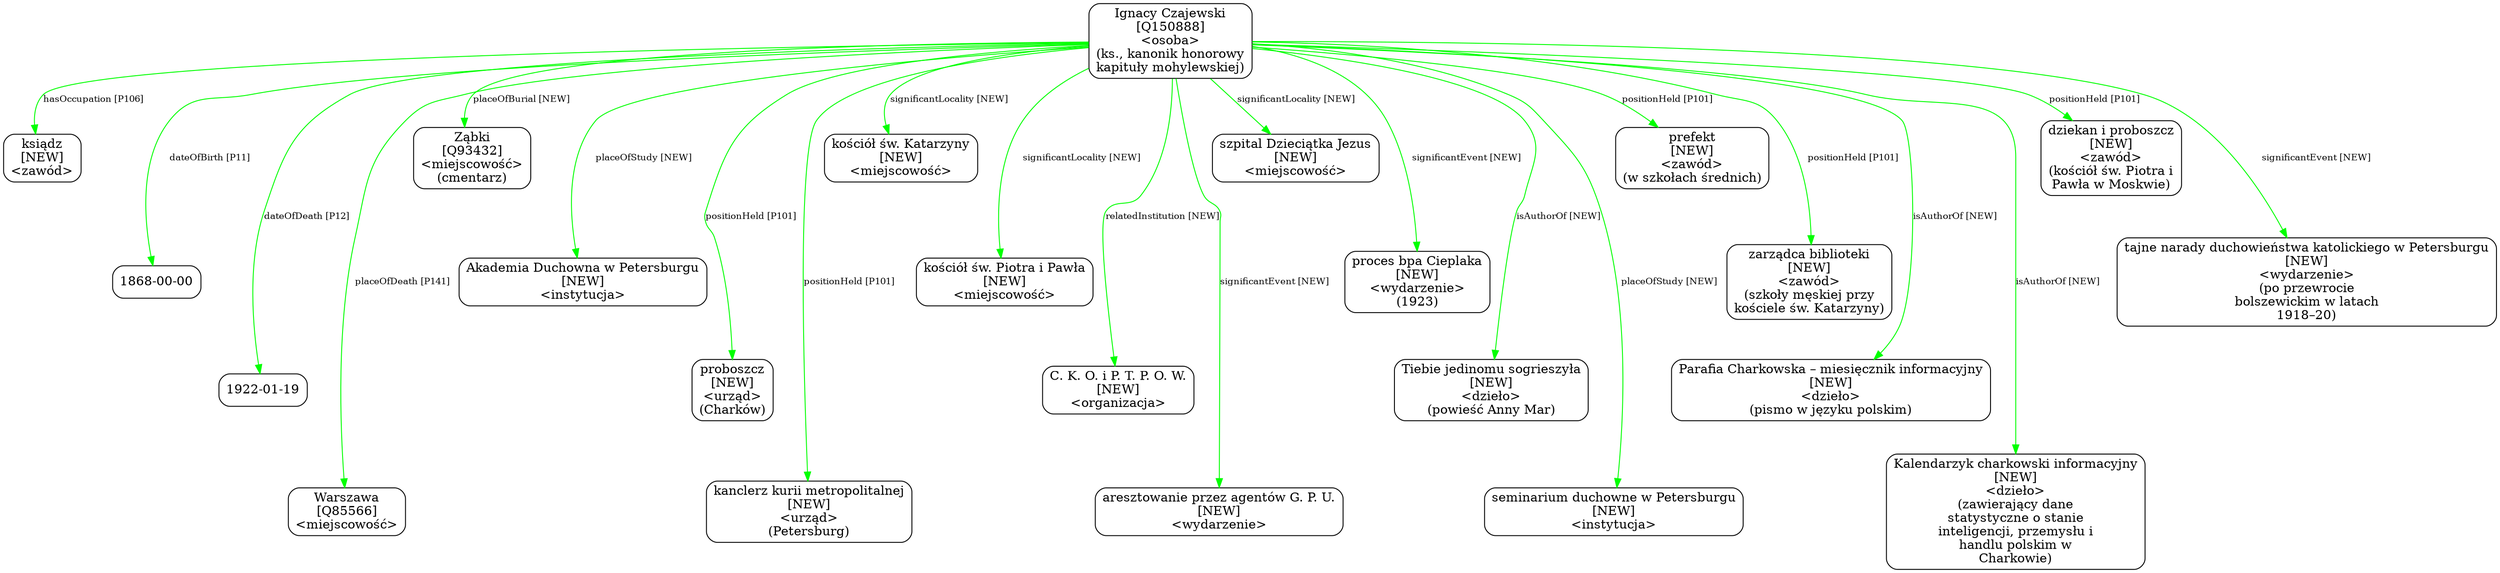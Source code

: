 digraph {
	node [shape=box,
		style=rounded
	];
	edge [fontsize=10];
	"Ignacy Czajewski
[Q150888]
<osoba>
(ks., kanonik honorowy
kapituły mohylewskiej)"	[color=black,
		label="Ignacy Czajewski
[Q150888]
<osoba>
(ks., kanonik honorowy
kapituły mohylewskiej)"];
	"Ignacy Czajewski
[Q150888]
<osoba>
(ks., kanonik honorowy
kapituły mohylewskiej)" -> "ksiądz
[NEW]
<zawód>"	[color=green,
		label="hasOccupation [P106]",
		minlen=1];
	"Ignacy Czajewski
[Q150888]
<osoba>
(ks., kanonik honorowy
kapituły mohylewskiej)" -> "1868-00-00"	[color=green,
		label="dateOfBirth [P11]",
		minlen=2];
	"Ignacy Czajewski
[Q150888]
<osoba>
(ks., kanonik honorowy
kapituły mohylewskiej)" -> "1922-01-19"	[color=green,
		label="dateOfDeath [P12]",
		minlen=3];
	"Ignacy Czajewski
[Q150888]
<osoba>
(ks., kanonik honorowy
kapituły mohylewskiej)" -> "Warszawa
[Q85566]
<miejscowość>"	[color=green,
		label="placeOfDeath [P141]",
		minlen=4];
	"Ignacy Czajewski
[Q150888]
<osoba>
(ks., kanonik honorowy
kapituły mohylewskiej)" -> "Ząbki
[Q93432]
<miejscowość>
(cmentarz)"	[color=green,
		label="placeOfBurial [NEW]",
		minlen=1];
	"Ignacy Czajewski
[Q150888]
<osoba>
(ks., kanonik honorowy
kapituły mohylewskiej)" -> "Akademia Duchowna w Petersburgu
[NEW]
<instytucja>"	[color=green,
		label="placeOfStudy [NEW]",
		minlen=2];
	"Ignacy Czajewski
[Q150888]
<osoba>
(ks., kanonik honorowy
kapituły mohylewskiej)" -> "proboszcz
[NEW]
<urząd>
(Charków)"	[color=green,
		label="positionHeld [P101]",
		minlen=3];
	"Ignacy Czajewski
[Q150888]
<osoba>
(ks., kanonik honorowy
kapituły mohylewskiej)" -> "kanclerz kurii metropolitalnej
[NEW]
<urząd>
(Petersburg)"	[color=green,
		label="positionHeld [P101]",
		minlen=4];
	"Ignacy Czajewski
[Q150888]
<osoba>
(ks., kanonik honorowy
kapituły mohylewskiej)" -> "kościół św. Katarzyny
[NEW]
<miejscowość>"	[color=green,
		label="significantLocality [NEW]",
		minlen=1];
	"Ignacy Czajewski
[Q150888]
<osoba>
(ks., kanonik honorowy
kapituły mohylewskiej)" -> "kościół św. Piotra i Pawła
[NEW]
<miejscowość>"	[color=green,
		label="significantLocality [NEW]",
		minlen=2];
	"Ignacy Czajewski
[Q150888]
<osoba>
(ks., kanonik honorowy
kapituły mohylewskiej)" -> "C. K. O. i P. T. P. O. W.
[NEW]
<organizacja>"	[color=green,
		label="relatedInstitution [NEW]",
		minlen=3];
	"Ignacy Czajewski
[Q150888]
<osoba>
(ks., kanonik honorowy
kapituły mohylewskiej)" -> "aresztowanie przez agentów G. P. U.
[NEW]
<wydarzenie>"	[color=green,
		label="significantEvent [NEW]",
		minlen=4];
	"Ignacy Czajewski
[Q150888]
<osoba>
(ks., kanonik honorowy
kapituły mohylewskiej)" -> "szpital Dzieciątka Jezus
[NEW]
<miejscowość>"	[color=green,
		label="significantLocality [NEW]",
		minlen=1];
	"Ignacy Czajewski
[Q150888]
<osoba>
(ks., kanonik honorowy
kapituły mohylewskiej)" -> "proces bpa Cieplaka
[NEW]
<wydarzenie>
(1923)"	[color=green,
		label="significantEvent [NEW]",
		minlen=2];
	"Ignacy Czajewski
[Q150888]
<osoba>
(ks., kanonik honorowy
kapituły mohylewskiej)" -> "Tiebie jedinomu sogrieszyła
[NEW]
<dzieło>
(powieść Anny Mar)"	[color=green,
		label="isAuthorOf [NEW]",
		minlen=3];
	"Ignacy Czajewski
[Q150888]
<osoba>
(ks., kanonik honorowy
kapituły mohylewskiej)" -> "seminarium duchowne w Petersburgu
[NEW]
<instytucja>"	[color=green,
		label="placeOfStudy [NEW]",
		minlen=4];
	"Ignacy Czajewski
[Q150888]
<osoba>
(ks., kanonik honorowy
kapituły mohylewskiej)" -> "prefekt
[NEW]
<zawód>
(w szkołach średnich)"	[color=green,
		label="positionHeld [P101]",
		minlen=1];
	"Ignacy Czajewski
[Q150888]
<osoba>
(ks., kanonik honorowy
kapituły mohylewskiej)" -> "zarządca biblioteki
[NEW]
<zawód>
(szkoły męskiej przy
kościele św. Katarzyny)"	[color=green,
		label="positionHeld [P101]",
		minlen=2];
	"Ignacy Czajewski
[Q150888]
<osoba>
(ks., kanonik honorowy
kapituły mohylewskiej)" -> "Parafia Charkowska – miesięcznik informacyjny
[NEW]
<dzieło>
(pismo w języku polskim)"	[color=green,
		label="isAuthorOf [NEW]",
		minlen=3];
	"Ignacy Czajewski
[Q150888]
<osoba>
(ks., kanonik honorowy
kapituły mohylewskiej)" -> "Kalendarzyk charkowski informacyjny
[NEW]
<dzieło>
(zawierający dane
statystyczne o stanie
inteligencji, przemysłu i
handlu polskim \
w
Charkowie)"	[color=green,
		label="isAuthorOf [NEW]",
		minlen=4];
	"Ignacy Czajewski
[Q150888]
<osoba>
(ks., kanonik honorowy
kapituły mohylewskiej)" -> "dziekan i proboszcz
[NEW]
<zawód>
(kościół św. Piotra i
Pawła w Moskwie)"	[color=green,
		label="positionHeld [P101]",
		minlen=1];
	"Ignacy Czajewski
[Q150888]
<osoba>
(ks., kanonik honorowy
kapituły mohylewskiej)" -> "tajne narady duchowieństwa katolickiego w Petersburgu
[NEW]
<wydarzenie>
(po przewrocie
bolszewickim w latach
1918–20)"	[color=green,
		label="significantEvent [NEW]",
		minlen=2];
}
